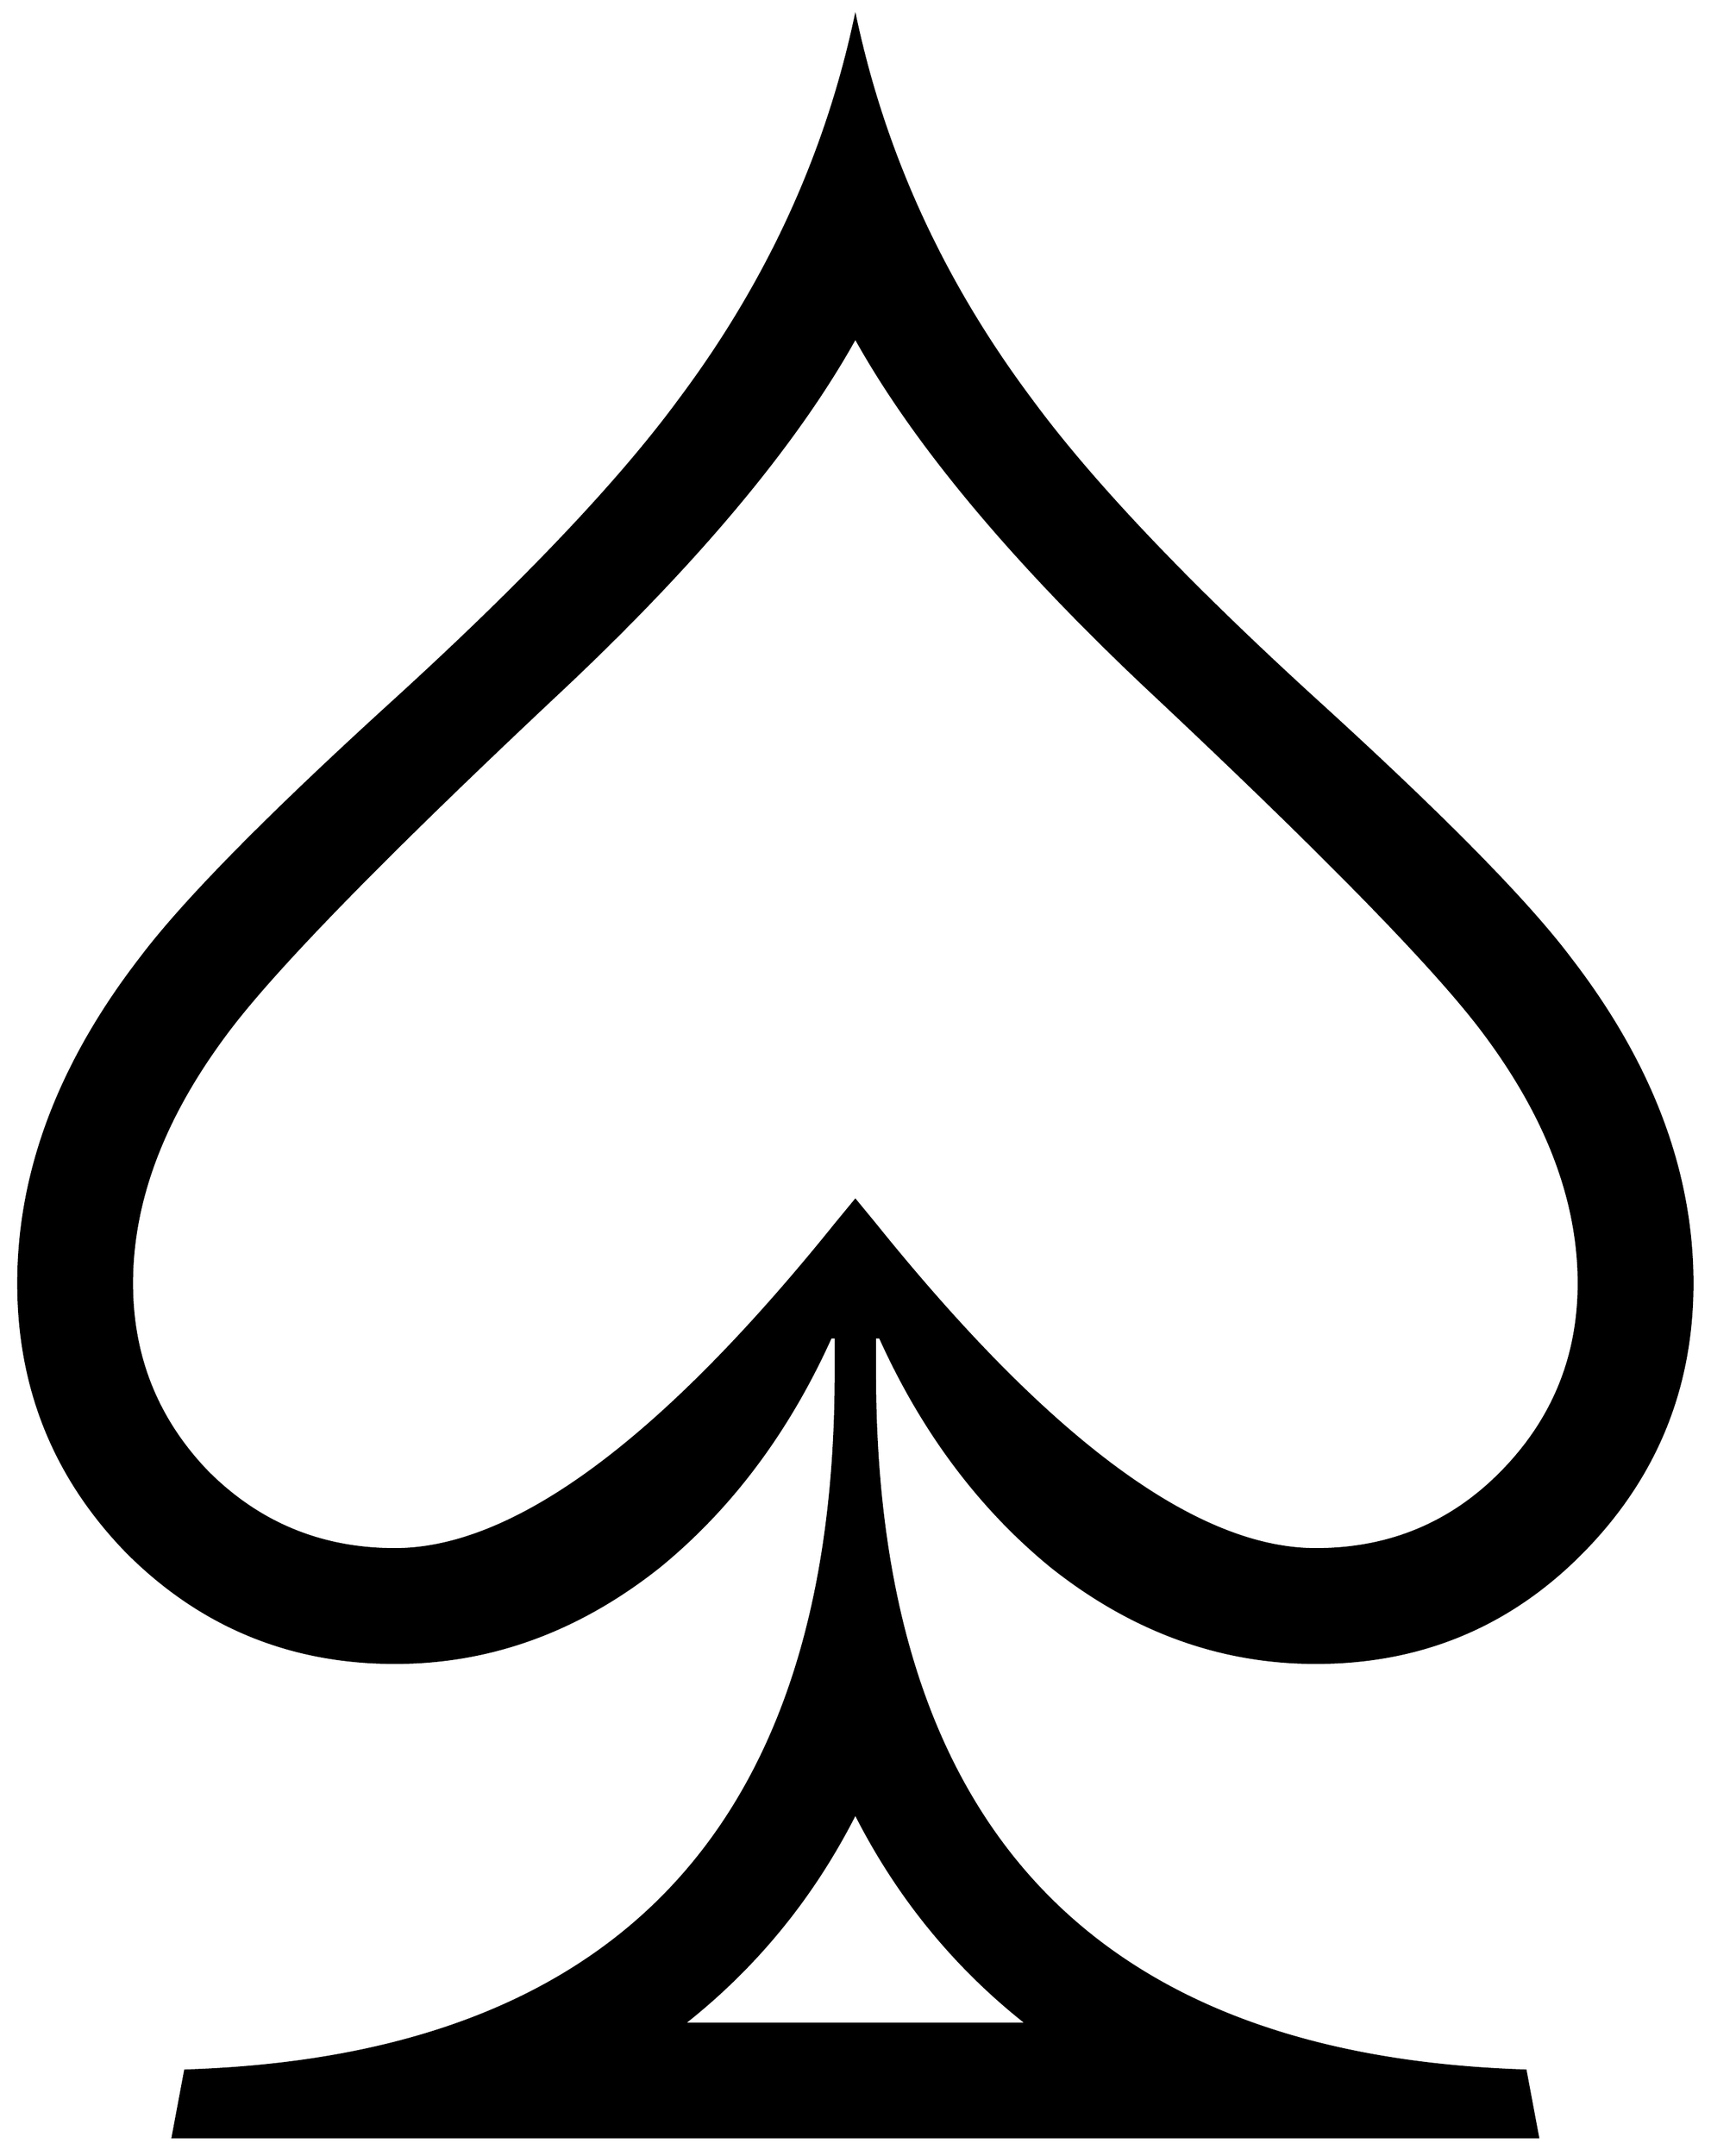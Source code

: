 


\begin{tikzpicture}[y=0.80pt, x=0.80pt, yscale=-1.0, xscale=1.0, inner sep=0pt, outer sep=0pt]
\begin{scope}[shift={(100.0,1892.0)},nonzero rule]
  \path[draw=.,fill=.,line width=1.600pt] (1314.0,-619.0) ..
    controls (1314.0,-543.0) and (1287.333,-478.0) ..
    (1234.0,-424.0) .. controls (1181.333,-370.667) and
    (1117.0,-344.0) .. (1041.0,-344.0) .. controls
    (971.667,-344.0) and (907.667,-367.333) .. (849.0,-414.0) ..
    controls (797.0,-456.667) and (755.667,-512.0) .. (725.0,-580.0)
    -- (721.0,-580.0) -- (721.0,-554.0) .. controls
    (721.0,-226.667) and (878.333,-58.0) .. (1193.0,-48.0) --
    (1202.0,0.0) -- (212.0,0.0) -- (221.0,-48.0) .. controls
    (535.667,-58.0) and (693.0,-226.667) .. (693.0,-554.0) --
    (693.0,-580.0) -- (689.0,-580.0) .. controls (658.333,-512.0)
    and (617.0,-456.667) .. (565.0,-414.0) .. controls
    (506.333,-367.333) and (442.333,-344.0) .. (373.0,-344.0) ..
    controls (297.0,-344.0) and (232.333,-370.667) .. (179.0,-424.0)
    .. controls (126.333,-478.0) and (100.0,-543.0) ..
    (100.0,-619.0) .. controls (100.0,-699.667) and (129.667,-778.333)
    .. (189.0,-855.0) .. controls (219.667,-895.667) and
    (280.0,-957.0) .. (370.0,-1039.0) .. controls
    (466.0,-1126.333) and (536.0,-1200.0) .. (580.0,-1260.0) ..
    controls (643.333,-1344.667) and (685.667,-1436.667) ..
    (707.0,-1536.0) .. controls (728.333,-1436.667) and
    (770.667,-1344.667) .. (834.0,-1260.0) .. controls
    (878.0,-1200.0) and (948.0,-1126.333) .. (1044.0,-1039.0) ..
    controls (1134.0,-957.0) and (1194.333,-895.667) ..
    (1225.0,-855.0) .. controls (1284.333,-778.333) and
    (1314.0,-699.667) .. (1314.0,-619.0) -- cycle(1232.0,-619.0)
    .. controls (1232.0,-680.333) and (1208.0,-742.333) ..
    (1160.0,-805.0) .. controls (1124.667,-851.0) and
    (1046.333,-931.0) .. (925.0,-1045.0) .. controls
    (823.0,-1140.333) and (750.333,-1227.0) .. (707.0,-1305.0) ..
    controls (663.667,-1227.0) and (591.0,-1140.333) ..
    (489.0,-1045.0) .. controls (367.667,-931.0) and
    (289.333,-851.0) .. (254.0,-805.0) .. controls (206.0,-742.333)
    and (182.0,-680.333) .. (182.0,-619.0) .. controls
    (182.0,-565.667) and (200.333,-520.0) .. (237.0,-482.0) ..
    controls (274.333,-444.667) and (319.667,-426.0) .. (373.0,-426.0)
    .. controls (459.667,-426.0) and (566.333,-504.667) ..
    (693.0,-662.0) -- (707.0,-679.0) -- (721.0,-662.0) ..
    controls (847.667,-504.667) and (954.333,-426.0) ..
    (1041.0,-426.0) .. controls (1094.333,-426.0) and
    (1139.333,-444.667) .. (1176.0,-482.0) .. controls
    (1213.333,-520.0) and (1232.0,-565.667) .. (1232.0,-619.0) --
    cycle(832.0,-82.0) .. controls (779.333,-123.333) and
    (737.667,-174.333) .. (707.0,-235.0) .. controls (676.333,-174.333)
    and (634.667,-123.333) .. (582.0,-82.0) -- (832.0,-82.0) --
    cycle;
\end{scope}

\end{tikzpicture}

